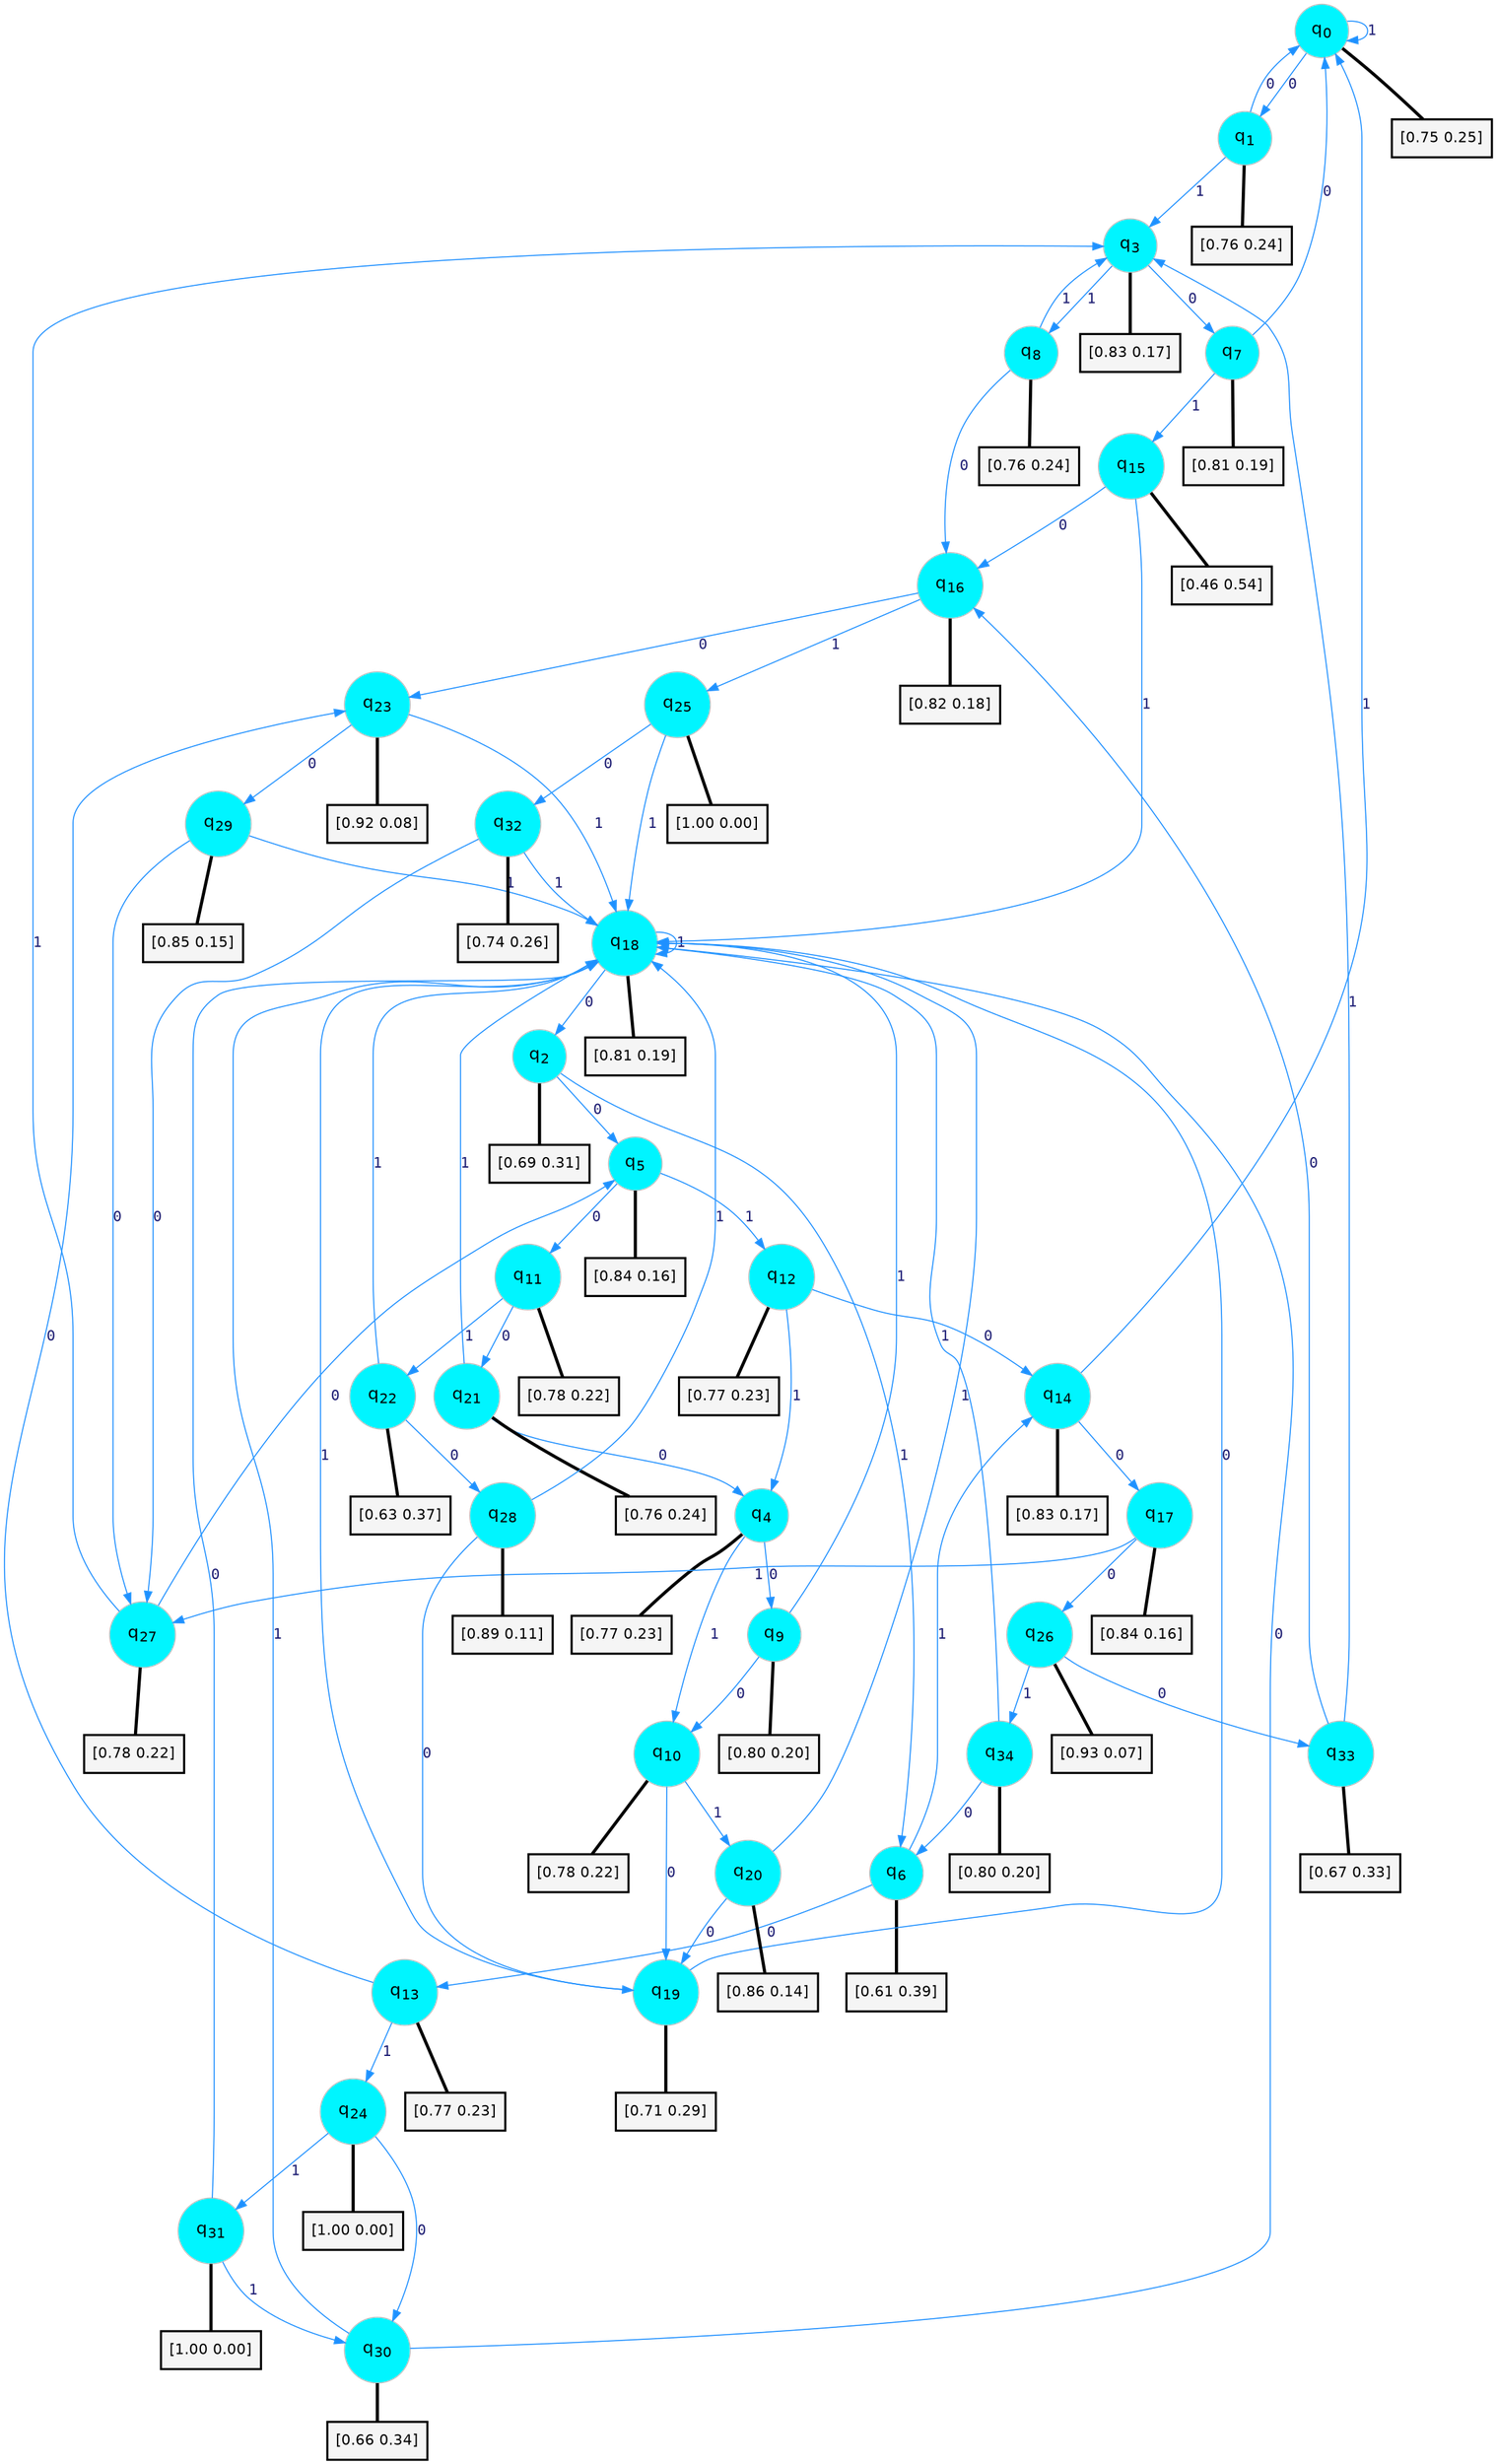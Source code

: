 digraph G {
graph [
bgcolor=transparent, dpi=300, rankdir=TD, size="40,25"];
node [
color=gray, fillcolor=turquoise1, fontcolor=black, fontname=Helvetica, fontsize=16, fontweight=bold, shape=circle, style=filled];
edge [
arrowsize=1, color=dodgerblue1, fontcolor=midnightblue, fontname=courier, fontweight=bold, penwidth=1, style=solid, weight=20];
0[label=<q<SUB>0</SUB>>];
1[label=<q<SUB>1</SUB>>];
2[label=<q<SUB>2</SUB>>];
3[label=<q<SUB>3</SUB>>];
4[label=<q<SUB>4</SUB>>];
5[label=<q<SUB>5</SUB>>];
6[label=<q<SUB>6</SUB>>];
7[label=<q<SUB>7</SUB>>];
8[label=<q<SUB>8</SUB>>];
9[label=<q<SUB>9</SUB>>];
10[label=<q<SUB>10</SUB>>];
11[label=<q<SUB>11</SUB>>];
12[label=<q<SUB>12</SUB>>];
13[label=<q<SUB>13</SUB>>];
14[label=<q<SUB>14</SUB>>];
15[label=<q<SUB>15</SUB>>];
16[label=<q<SUB>16</SUB>>];
17[label=<q<SUB>17</SUB>>];
18[label=<q<SUB>18</SUB>>];
19[label=<q<SUB>19</SUB>>];
20[label=<q<SUB>20</SUB>>];
21[label=<q<SUB>21</SUB>>];
22[label=<q<SUB>22</SUB>>];
23[label=<q<SUB>23</SUB>>];
24[label=<q<SUB>24</SUB>>];
25[label=<q<SUB>25</SUB>>];
26[label=<q<SUB>26</SUB>>];
27[label=<q<SUB>27</SUB>>];
28[label=<q<SUB>28</SUB>>];
29[label=<q<SUB>29</SUB>>];
30[label=<q<SUB>30</SUB>>];
31[label=<q<SUB>31</SUB>>];
32[label=<q<SUB>32</SUB>>];
33[label=<q<SUB>33</SUB>>];
34[label=<q<SUB>34</SUB>>];
35[label="[0.75 0.25]", shape=box,fontcolor=black, fontname=Helvetica, fontsize=14, penwidth=2, fillcolor=whitesmoke,color=black];
36[label="[0.76 0.24]", shape=box,fontcolor=black, fontname=Helvetica, fontsize=14, penwidth=2, fillcolor=whitesmoke,color=black];
37[label="[0.69 0.31]", shape=box,fontcolor=black, fontname=Helvetica, fontsize=14, penwidth=2, fillcolor=whitesmoke,color=black];
38[label="[0.83 0.17]", shape=box,fontcolor=black, fontname=Helvetica, fontsize=14, penwidth=2, fillcolor=whitesmoke,color=black];
39[label="[0.77 0.23]", shape=box,fontcolor=black, fontname=Helvetica, fontsize=14, penwidth=2, fillcolor=whitesmoke,color=black];
40[label="[0.84 0.16]", shape=box,fontcolor=black, fontname=Helvetica, fontsize=14, penwidth=2, fillcolor=whitesmoke,color=black];
41[label="[0.61 0.39]", shape=box,fontcolor=black, fontname=Helvetica, fontsize=14, penwidth=2, fillcolor=whitesmoke,color=black];
42[label="[0.81 0.19]", shape=box,fontcolor=black, fontname=Helvetica, fontsize=14, penwidth=2, fillcolor=whitesmoke,color=black];
43[label="[0.76 0.24]", shape=box,fontcolor=black, fontname=Helvetica, fontsize=14, penwidth=2, fillcolor=whitesmoke,color=black];
44[label="[0.80 0.20]", shape=box,fontcolor=black, fontname=Helvetica, fontsize=14, penwidth=2, fillcolor=whitesmoke,color=black];
45[label="[0.78 0.22]", shape=box,fontcolor=black, fontname=Helvetica, fontsize=14, penwidth=2, fillcolor=whitesmoke,color=black];
46[label="[0.78 0.22]", shape=box,fontcolor=black, fontname=Helvetica, fontsize=14, penwidth=2, fillcolor=whitesmoke,color=black];
47[label="[0.77 0.23]", shape=box,fontcolor=black, fontname=Helvetica, fontsize=14, penwidth=2, fillcolor=whitesmoke,color=black];
48[label="[0.77 0.23]", shape=box,fontcolor=black, fontname=Helvetica, fontsize=14, penwidth=2, fillcolor=whitesmoke,color=black];
49[label="[0.83 0.17]", shape=box,fontcolor=black, fontname=Helvetica, fontsize=14, penwidth=2, fillcolor=whitesmoke,color=black];
50[label="[0.46 0.54]", shape=box,fontcolor=black, fontname=Helvetica, fontsize=14, penwidth=2, fillcolor=whitesmoke,color=black];
51[label="[0.82 0.18]", shape=box,fontcolor=black, fontname=Helvetica, fontsize=14, penwidth=2, fillcolor=whitesmoke,color=black];
52[label="[0.84 0.16]", shape=box,fontcolor=black, fontname=Helvetica, fontsize=14, penwidth=2, fillcolor=whitesmoke,color=black];
53[label="[0.81 0.19]", shape=box,fontcolor=black, fontname=Helvetica, fontsize=14, penwidth=2, fillcolor=whitesmoke,color=black];
54[label="[0.71 0.29]", shape=box,fontcolor=black, fontname=Helvetica, fontsize=14, penwidth=2, fillcolor=whitesmoke,color=black];
55[label="[0.86 0.14]", shape=box,fontcolor=black, fontname=Helvetica, fontsize=14, penwidth=2, fillcolor=whitesmoke,color=black];
56[label="[0.76 0.24]", shape=box,fontcolor=black, fontname=Helvetica, fontsize=14, penwidth=2, fillcolor=whitesmoke,color=black];
57[label="[0.63 0.37]", shape=box,fontcolor=black, fontname=Helvetica, fontsize=14, penwidth=2, fillcolor=whitesmoke,color=black];
58[label="[0.92 0.08]", shape=box,fontcolor=black, fontname=Helvetica, fontsize=14, penwidth=2, fillcolor=whitesmoke,color=black];
59[label="[1.00 0.00]", shape=box,fontcolor=black, fontname=Helvetica, fontsize=14, penwidth=2, fillcolor=whitesmoke,color=black];
60[label="[1.00 0.00]", shape=box,fontcolor=black, fontname=Helvetica, fontsize=14, penwidth=2, fillcolor=whitesmoke,color=black];
61[label="[0.93 0.07]", shape=box,fontcolor=black, fontname=Helvetica, fontsize=14, penwidth=2, fillcolor=whitesmoke,color=black];
62[label="[0.78 0.22]", shape=box,fontcolor=black, fontname=Helvetica, fontsize=14, penwidth=2, fillcolor=whitesmoke,color=black];
63[label="[0.89 0.11]", shape=box,fontcolor=black, fontname=Helvetica, fontsize=14, penwidth=2, fillcolor=whitesmoke,color=black];
64[label="[0.85 0.15]", shape=box,fontcolor=black, fontname=Helvetica, fontsize=14, penwidth=2, fillcolor=whitesmoke,color=black];
65[label="[0.66 0.34]", shape=box,fontcolor=black, fontname=Helvetica, fontsize=14, penwidth=2, fillcolor=whitesmoke,color=black];
66[label="[1.00 0.00]", shape=box,fontcolor=black, fontname=Helvetica, fontsize=14, penwidth=2, fillcolor=whitesmoke,color=black];
67[label="[0.74 0.26]", shape=box,fontcolor=black, fontname=Helvetica, fontsize=14, penwidth=2, fillcolor=whitesmoke,color=black];
68[label="[0.67 0.33]", shape=box,fontcolor=black, fontname=Helvetica, fontsize=14, penwidth=2, fillcolor=whitesmoke,color=black];
69[label="[0.80 0.20]", shape=box,fontcolor=black, fontname=Helvetica, fontsize=14, penwidth=2, fillcolor=whitesmoke,color=black];
0->1 [label=0];
0->0 [label=1];
0->35 [arrowhead=none, penwidth=3,color=black];
1->0 [label=0];
1->3 [label=1];
1->36 [arrowhead=none, penwidth=3,color=black];
2->5 [label=0];
2->6 [label=1];
2->37 [arrowhead=none, penwidth=3,color=black];
3->7 [label=0];
3->8 [label=1];
3->38 [arrowhead=none, penwidth=3,color=black];
4->9 [label=0];
4->10 [label=1];
4->39 [arrowhead=none, penwidth=3,color=black];
5->11 [label=0];
5->12 [label=1];
5->40 [arrowhead=none, penwidth=3,color=black];
6->13 [label=0];
6->14 [label=1];
6->41 [arrowhead=none, penwidth=3,color=black];
7->0 [label=0];
7->15 [label=1];
7->42 [arrowhead=none, penwidth=3,color=black];
8->16 [label=0];
8->3 [label=1];
8->43 [arrowhead=none, penwidth=3,color=black];
9->10 [label=0];
9->18 [label=1];
9->44 [arrowhead=none, penwidth=3,color=black];
10->19 [label=0];
10->20 [label=1];
10->45 [arrowhead=none, penwidth=3,color=black];
11->21 [label=0];
11->22 [label=1];
11->46 [arrowhead=none, penwidth=3,color=black];
12->14 [label=0];
12->4 [label=1];
12->47 [arrowhead=none, penwidth=3,color=black];
13->23 [label=0];
13->24 [label=1];
13->48 [arrowhead=none, penwidth=3,color=black];
14->17 [label=0];
14->0 [label=1];
14->49 [arrowhead=none, penwidth=3,color=black];
15->16 [label=0];
15->18 [label=1];
15->50 [arrowhead=none, penwidth=3,color=black];
16->23 [label=0];
16->25 [label=1];
16->51 [arrowhead=none, penwidth=3,color=black];
17->26 [label=0];
17->27 [label=1];
17->52 [arrowhead=none, penwidth=3,color=black];
18->2 [label=0];
18->18 [label=1];
18->53 [arrowhead=none, penwidth=3,color=black];
19->18 [label=0];
19->18 [label=1];
19->54 [arrowhead=none, penwidth=3,color=black];
20->19 [label=0];
20->18 [label=1];
20->55 [arrowhead=none, penwidth=3,color=black];
21->4 [label=0];
21->18 [label=1];
21->56 [arrowhead=none, penwidth=3,color=black];
22->28 [label=0];
22->18 [label=1];
22->57 [arrowhead=none, penwidth=3,color=black];
23->29 [label=0];
23->18 [label=1];
23->58 [arrowhead=none, penwidth=3,color=black];
24->30 [label=0];
24->31 [label=1];
24->59 [arrowhead=none, penwidth=3,color=black];
25->32 [label=0];
25->18 [label=1];
25->60 [arrowhead=none, penwidth=3,color=black];
26->33 [label=0];
26->34 [label=1];
26->61 [arrowhead=none, penwidth=3,color=black];
27->5 [label=0];
27->3 [label=1];
27->62 [arrowhead=none, penwidth=3,color=black];
28->19 [label=0];
28->18 [label=1];
28->63 [arrowhead=none, penwidth=3,color=black];
29->27 [label=0];
29->18 [label=1];
29->64 [arrowhead=none, penwidth=3,color=black];
30->18 [label=0];
30->18 [label=1];
30->65 [arrowhead=none, penwidth=3,color=black];
31->18 [label=0];
31->30 [label=1];
31->66 [arrowhead=none, penwidth=3,color=black];
32->27 [label=0];
32->18 [label=1];
32->67 [arrowhead=none, penwidth=3,color=black];
33->16 [label=0];
33->3 [label=1];
33->68 [arrowhead=none, penwidth=3,color=black];
34->6 [label=0];
34->18 [label=1];
34->69 [arrowhead=none, penwidth=3,color=black];
}
